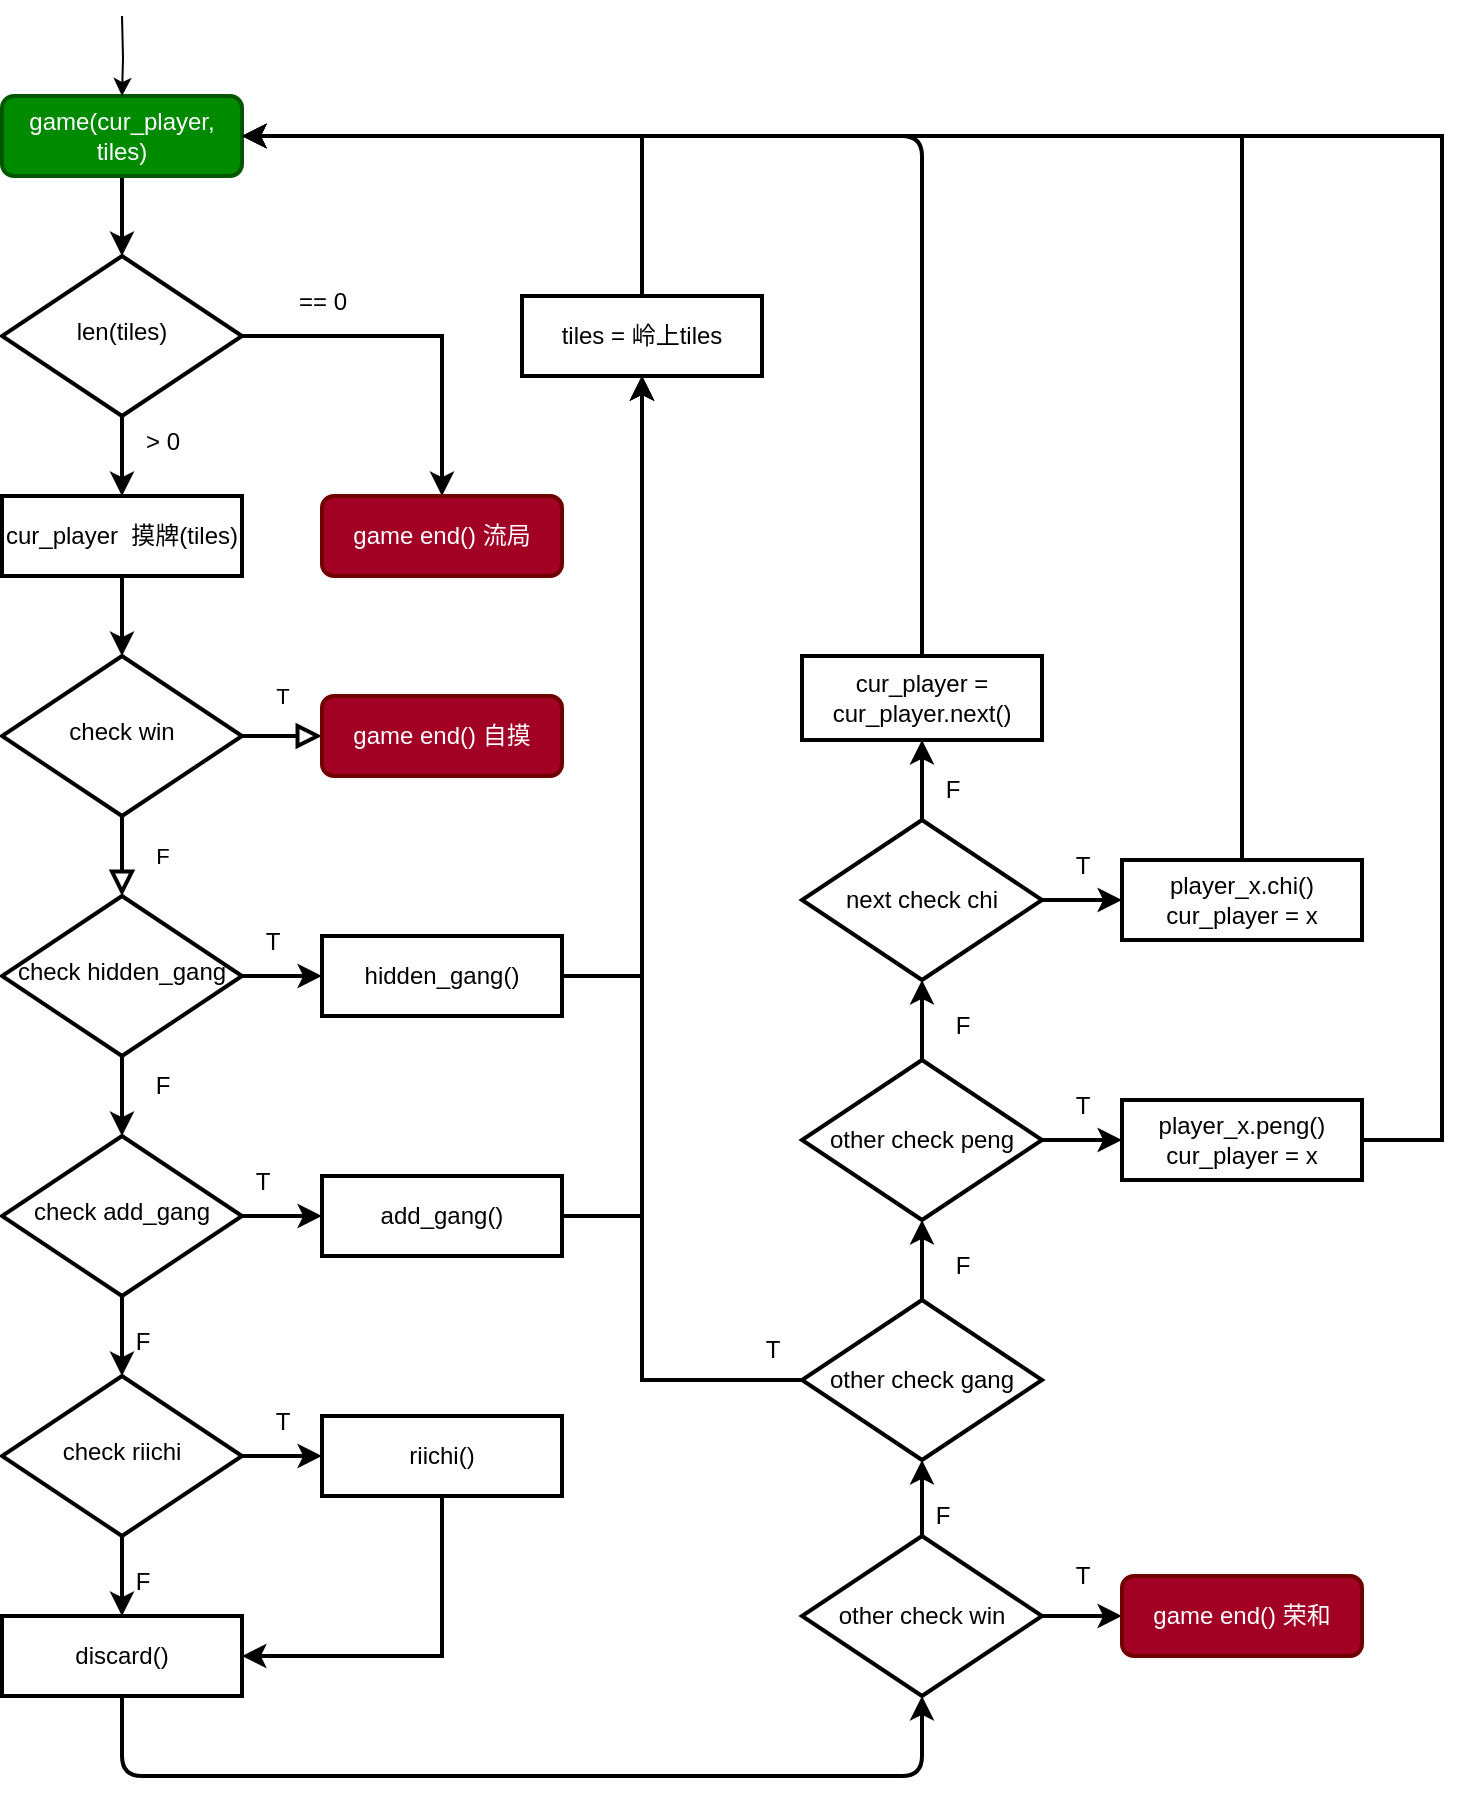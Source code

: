 <mxfile>
    <diagram id="C5RBs43oDa-KdzZeNtuy" name="Page-1">
        <mxGraphModel dx="793" dy="729" grid="1" gridSize="10" guides="1" tooltips="1" connect="1" arrows="1" fold="1" page="1" pageScale="1" pageWidth="827" pageHeight="1169" math="0" shadow="0">
            <root>
                <mxCell id="WIyWlLk6GJQsqaUBKTNV-0"/>
                <mxCell id="WIyWlLk6GJQsqaUBKTNV-1" parent="WIyWlLk6GJQsqaUBKTNV-0"/>
                <mxCell id="sFg-MnP2MMh_Ai7EJOVE-17" style="edgeStyle=orthogonalEdgeStyle;rounded=0;orthogonalLoop=1;jettySize=auto;html=1;entryX=0.5;entryY=0;entryDx=0;entryDy=0;strokeWidth=2;" edge="1" parent="WIyWlLk6GJQsqaUBKTNV-1" source="WIyWlLk6GJQsqaUBKTNV-3" target="sFg-MnP2MMh_Ai7EJOVE-16">
                    <mxGeometry relative="1" as="geometry"/>
                </mxCell>
                <mxCell id="WIyWlLk6GJQsqaUBKTNV-3" value="game(cur_player, tiles)" style="rounded=1;whiteSpace=wrap;html=1;fontSize=12;glass=0;strokeWidth=2;shadow=0;fillColor=#008a00;fontColor=#ffffff;strokeColor=#005700;" parent="WIyWlLk6GJQsqaUBKTNV-1" vertex="1">
                    <mxGeometry x="40" y="80" width="120" height="40" as="geometry"/>
                </mxCell>
                <mxCell id="WIyWlLk6GJQsqaUBKTNV-4" value="F" style="rounded=0;html=1;jettySize=auto;orthogonalLoop=1;fontSize=11;endArrow=block;endFill=0;endSize=8;strokeWidth=2;shadow=0;labelBackgroundColor=none;edgeStyle=orthogonalEdgeStyle;" parent="WIyWlLk6GJQsqaUBKTNV-1" source="WIyWlLk6GJQsqaUBKTNV-6" target="WIyWlLk6GJQsqaUBKTNV-10" edge="1">
                    <mxGeometry y="20" relative="1" as="geometry">
                        <mxPoint as="offset"/>
                    </mxGeometry>
                </mxCell>
                <mxCell id="WIyWlLk6GJQsqaUBKTNV-5" value="T" style="edgeStyle=orthogonalEdgeStyle;rounded=0;html=1;jettySize=auto;orthogonalLoop=1;fontSize=11;endArrow=block;endFill=0;endSize=8;strokeWidth=2;shadow=0;labelBackgroundColor=none;" parent="WIyWlLk6GJQsqaUBKTNV-1" source="WIyWlLk6GJQsqaUBKTNV-6" target="WIyWlLk6GJQsqaUBKTNV-7" edge="1">
                    <mxGeometry y="20" relative="1" as="geometry">
                        <mxPoint as="offset"/>
                    </mxGeometry>
                </mxCell>
                <mxCell id="WIyWlLk6GJQsqaUBKTNV-6" value="check win" style="rhombus;whiteSpace=wrap;html=1;shadow=0;fontFamily=Helvetica;fontSize=12;align=center;strokeWidth=2;spacing=6;spacingTop=-4;" parent="WIyWlLk6GJQsqaUBKTNV-1" vertex="1">
                    <mxGeometry x="40" y="360" width="120" height="80" as="geometry"/>
                </mxCell>
                <mxCell id="WIyWlLk6GJQsqaUBKTNV-7" value="game end() 自摸" style="rounded=1;whiteSpace=wrap;html=1;fontSize=12;glass=0;strokeWidth=2;shadow=0;fillColor=#a20025;fontColor=#ffffff;strokeColor=#6F0000;" parent="WIyWlLk6GJQsqaUBKTNV-1" vertex="1">
                    <mxGeometry x="200" y="380" width="120" height="40" as="geometry"/>
                </mxCell>
                <mxCell id="XQkO3kHhgzbG23Czoy1l-5" style="edgeStyle=orthogonalEdgeStyle;rounded=0;orthogonalLoop=1;jettySize=auto;html=1;entryX=0;entryY=0.5;entryDx=0;entryDy=0;strokeWidth=2;" parent="WIyWlLk6GJQsqaUBKTNV-1" source="WIyWlLk6GJQsqaUBKTNV-10" target="XQkO3kHhgzbG23Czoy1l-4" edge="1">
                    <mxGeometry relative="1" as="geometry"/>
                </mxCell>
                <mxCell id="XQkO3kHhgzbG23Czoy1l-11" style="edgeStyle=orthogonalEdgeStyle;rounded=0;orthogonalLoop=1;jettySize=auto;html=1;entryX=0.5;entryY=0;entryDx=0;entryDy=0;strokeWidth=2;" parent="WIyWlLk6GJQsqaUBKTNV-1" source="WIyWlLk6GJQsqaUBKTNV-10" target="XQkO3kHhgzbG23Czoy1l-10" edge="1">
                    <mxGeometry relative="1" as="geometry"/>
                </mxCell>
                <mxCell id="WIyWlLk6GJQsqaUBKTNV-10" value="check hidden_gang" style="rhombus;whiteSpace=wrap;html=1;shadow=0;fontFamily=Helvetica;fontSize=12;align=center;strokeWidth=2;spacing=6;spacingTop=-4;" parent="WIyWlLk6GJQsqaUBKTNV-1" vertex="1">
                    <mxGeometry x="40" y="480" width="120" height="80" as="geometry"/>
                </mxCell>
                <mxCell id="XQkO3kHhgzbG23Czoy1l-3" style="edgeStyle=orthogonalEdgeStyle;rounded=0;orthogonalLoop=1;jettySize=auto;html=1;entryX=0.5;entryY=0;entryDx=0;entryDy=0;strokeWidth=2;" parent="WIyWlLk6GJQsqaUBKTNV-1" source="XQkO3kHhgzbG23Czoy1l-0" target="WIyWlLk6GJQsqaUBKTNV-6" edge="1">
                    <mxGeometry relative="1" as="geometry"/>
                </mxCell>
                <mxCell id="XQkO3kHhgzbG23Czoy1l-0" value="cur_player&amp;nbsp; 摸牌(tiles)" style="rounded=0;whiteSpace=wrap;html=1;strokeWidth=2;" parent="WIyWlLk6GJQsqaUBKTNV-1" vertex="1">
                    <mxGeometry x="40" y="280" width="120" height="40" as="geometry"/>
                </mxCell>
                <mxCell id="XQkO3kHhgzbG23Czoy1l-50" style="edgeStyle=orthogonalEdgeStyle;rounded=0;orthogonalLoop=1;jettySize=auto;html=1;entryX=0.5;entryY=1;entryDx=0;entryDy=0;strokeWidth=2;" parent="WIyWlLk6GJQsqaUBKTNV-1" source="XQkO3kHhgzbG23Czoy1l-4" target="XQkO3kHhgzbG23Czoy1l-48" edge="1">
                    <mxGeometry relative="1" as="geometry">
                        <Array as="points">
                            <mxPoint x="360" y="520"/>
                        </Array>
                    </mxGeometry>
                </mxCell>
                <mxCell id="XQkO3kHhgzbG23Czoy1l-4" value="hidden_gang()" style="rounded=0;whiteSpace=wrap;html=1;strokeWidth=2;" parent="WIyWlLk6GJQsqaUBKTNV-1" vertex="1">
                    <mxGeometry x="200" y="500" width="120" height="40" as="geometry"/>
                </mxCell>
                <mxCell id="XQkO3kHhgzbG23Czoy1l-8" value="T" style="text;html=1;align=center;verticalAlign=middle;resizable=0;points=[];autosize=1;strokeColor=none;fillColor=none;strokeWidth=2;" parent="WIyWlLk6GJQsqaUBKTNV-1" vertex="1">
                    <mxGeometry x="160" y="488" width="30" height="30" as="geometry"/>
                </mxCell>
                <mxCell id="XQkO3kHhgzbG23Czoy1l-14" style="edgeStyle=orthogonalEdgeStyle;rounded=0;orthogonalLoop=1;jettySize=auto;html=1;exitX=1;exitY=0.5;exitDx=0;exitDy=0;entryX=0;entryY=0.5;entryDx=0;entryDy=0;strokeWidth=2;" parent="WIyWlLk6GJQsqaUBKTNV-1" source="XQkO3kHhgzbG23Czoy1l-10" target="XQkO3kHhgzbG23Czoy1l-13" edge="1">
                    <mxGeometry relative="1" as="geometry"/>
                </mxCell>
                <mxCell id="XQkO3kHhgzbG23Czoy1l-18" style="edgeStyle=orthogonalEdgeStyle;rounded=0;orthogonalLoop=1;jettySize=auto;html=1;entryX=0.5;entryY=0;entryDx=0;entryDy=0;strokeWidth=2;" parent="WIyWlLk6GJQsqaUBKTNV-1" source="XQkO3kHhgzbG23Czoy1l-10" target="XQkO3kHhgzbG23Czoy1l-17" edge="1">
                    <mxGeometry relative="1" as="geometry"/>
                </mxCell>
                <mxCell id="XQkO3kHhgzbG23Czoy1l-10" value="check add_gang" style="rhombus;whiteSpace=wrap;html=1;shadow=0;fontFamily=Helvetica;fontSize=12;align=center;strokeWidth=2;spacing=6;spacingTop=-4;" parent="WIyWlLk6GJQsqaUBKTNV-1" vertex="1">
                    <mxGeometry x="40" y="600" width="120" height="80" as="geometry"/>
                </mxCell>
                <mxCell id="XQkO3kHhgzbG23Czoy1l-12" value="F" style="text;html=1;align=center;verticalAlign=middle;resizable=0;points=[];autosize=1;strokeColor=none;fillColor=none;strokeWidth=2;" parent="WIyWlLk6GJQsqaUBKTNV-1" vertex="1">
                    <mxGeometry x="105" y="560" width="30" height="30" as="geometry"/>
                </mxCell>
                <mxCell id="XQkO3kHhgzbG23Czoy1l-51" style="edgeStyle=orthogonalEdgeStyle;rounded=0;orthogonalLoop=1;jettySize=auto;html=1;entryX=0.5;entryY=1;entryDx=0;entryDy=0;strokeWidth=2;" parent="WIyWlLk6GJQsqaUBKTNV-1" source="XQkO3kHhgzbG23Czoy1l-13" target="XQkO3kHhgzbG23Czoy1l-48" edge="1">
                    <mxGeometry relative="1" as="geometry">
                        <Array as="points">
                            <mxPoint x="360" y="640"/>
                        </Array>
                    </mxGeometry>
                </mxCell>
                <mxCell id="XQkO3kHhgzbG23Czoy1l-13" value="add_gang()" style="rounded=0;whiteSpace=wrap;html=1;strokeWidth=2;" parent="WIyWlLk6GJQsqaUBKTNV-1" vertex="1">
                    <mxGeometry x="200" y="620" width="120" height="40" as="geometry"/>
                </mxCell>
                <mxCell id="XQkO3kHhgzbG23Czoy1l-15" value="T" style="text;html=1;align=center;verticalAlign=middle;resizable=0;points=[];autosize=1;strokeColor=none;fillColor=none;strokeWidth=2;" parent="WIyWlLk6GJQsqaUBKTNV-1" vertex="1">
                    <mxGeometry x="155" y="608" width="30" height="30" as="geometry"/>
                </mxCell>
                <mxCell id="XQkO3kHhgzbG23Czoy1l-21" style="edgeStyle=orthogonalEdgeStyle;rounded=0;orthogonalLoop=1;jettySize=auto;html=1;exitX=1;exitY=0.5;exitDx=0;exitDy=0;entryX=0;entryY=0.5;entryDx=0;entryDy=0;strokeWidth=2;" parent="WIyWlLk6GJQsqaUBKTNV-1" source="XQkO3kHhgzbG23Czoy1l-17" target="XQkO3kHhgzbG23Czoy1l-20" edge="1">
                    <mxGeometry relative="1" as="geometry"/>
                </mxCell>
                <mxCell id="XQkO3kHhgzbG23Czoy1l-24" style="edgeStyle=orthogonalEdgeStyle;rounded=0;orthogonalLoop=1;jettySize=auto;html=1;entryX=0.5;entryY=0;entryDx=0;entryDy=0;strokeWidth=2;" parent="WIyWlLk6GJQsqaUBKTNV-1" source="XQkO3kHhgzbG23Czoy1l-17" target="XQkO3kHhgzbG23Czoy1l-23" edge="1">
                    <mxGeometry relative="1" as="geometry"/>
                </mxCell>
                <mxCell id="XQkO3kHhgzbG23Czoy1l-17" value="check riichi" style="rhombus;whiteSpace=wrap;html=1;shadow=0;fontFamily=Helvetica;fontSize=12;align=center;strokeWidth=2;spacing=6;spacingTop=-4;" parent="WIyWlLk6GJQsqaUBKTNV-1" vertex="1">
                    <mxGeometry x="40" y="720" width="120" height="80" as="geometry"/>
                </mxCell>
                <mxCell id="XQkO3kHhgzbG23Czoy1l-19" value="F" style="text;html=1;align=center;verticalAlign=middle;resizable=0;points=[];autosize=1;strokeColor=none;fillColor=none;strokeWidth=2;" parent="WIyWlLk6GJQsqaUBKTNV-1" vertex="1">
                    <mxGeometry x="95" y="688" width="30" height="30" as="geometry"/>
                </mxCell>
                <mxCell id="XQkO3kHhgzbG23Czoy1l-27" style="edgeStyle=orthogonalEdgeStyle;rounded=0;orthogonalLoop=1;jettySize=auto;html=1;entryX=1;entryY=0.5;entryDx=0;entryDy=0;strokeWidth=2;" parent="WIyWlLk6GJQsqaUBKTNV-1" source="XQkO3kHhgzbG23Czoy1l-20" target="XQkO3kHhgzbG23Czoy1l-23" edge="1">
                    <mxGeometry relative="1" as="geometry">
                        <Array as="points">
                            <mxPoint x="260" y="860"/>
                        </Array>
                    </mxGeometry>
                </mxCell>
                <mxCell id="XQkO3kHhgzbG23Czoy1l-20" value="riichi()" style="rounded=0;whiteSpace=wrap;html=1;strokeWidth=2;" parent="WIyWlLk6GJQsqaUBKTNV-1" vertex="1">
                    <mxGeometry x="200" y="740" width="120" height="40" as="geometry"/>
                </mxCell>
                <mxCell id="XQkO3kHhgzbG23Czoy1l-22" value="T" style="text;html=1;align=center;verticalAlign=middle;resizable=0;points=[];autosize=1;strokeColor=none;fillColor=none;strokeWidth=2;" parent="WIyWlLk6GJQsqaUBKTNV-1" vertex="1">
                    <mxGeometry x="165" y="728" width="30" height="30" as="geometry"/>
                </mxCell>
                <mxCell id="9" style="edgeStyle=none;html=1;entryX=0.5;entryY=1;entryDx=0;entryDy=0;strokeWidth=2;" parent="WIyWlLk6GJQsqaUBKTNV-1" source="XQkO3kHhgzbG23Czoy1l-23" target="7" edge="1">
                    <mxGeometry relative="1" as="geometry">
                        <Array as="points">
                            <mxPoint x="100" y="920"/>
                            <mxPoint x="500" y="920"/>
                        </Array>
                    </mxGeometry>
                </mxCell>
                <mxCell id="XQkO3kHhgzbG23Czoy1l-23" value="discard()" style="rounded=0;whiteSpace=wrap;html=1;strokeWidth=2;" parent="WIyWlLk6GJQsqaUBKTNV-1" vertex="1">
                    <mxGeometry x="40" y="840" width="120" height="40" as="geometry"/>
                </mxCell>
                <mxCell id="XQkO3kHhgzbG23Czoy1l-25" value="F" style="text;html=1;align=center;verticalAlign=middle;resizable=0;points=[];autosize=1;strokeColor=none;fillColor=none;strokeWidth=2;" parent="WIyWlLk6GJQsqaUBKTNV-1" vertex="1">
                    <mxGeometry x="95" y="808" width="30" height="30" as="geometry"/>
                </mxCell>
                <mxCell id="XQkO3kHhgzbG23Czoy1l-33" style="edgeStyle=orthogonalEdgeStyle;rounded=0;orthogonalLoop=1;jettySize=auto;html=1;entryX=0.5;entryY=1;entryDx=0;entryDy=0;strokeWidth=2;" parent="WIyWlLk6GJQsqaUBKTNV-1" source="XQkO3kHhgzbG23Czoy1l-30" target="XQkO3kHhgzbG23Czoy1l-31" edge="1">
                    <mxGeometry relative="1" as="geometry"/>
                </mxCell>
                <mxCell id="XQkO3kHhgzbG23Czoy1l-53" style="edgeStyle=orthogonalEdgeStyle;rounded=0;orthogonalLoop=1;jettySize=auto;html=1;entryX=0.5;entryY=1;entryDx=0;entryDy=0;strokeWidth=2;" parent="WIyWlLk6GJQsqaUBKTNV-1" source="XQkO3kHhgzbG23Czoy1l-30" target="XQkO3kHhgzbG23Czoy1l-48" edge="1">
                    <mxGeometry relative="1" as="geometry"/>
                </mxCell>
                <mxCell id="XQkO3kHhgzbG23Czoy1l-30" value="other check gang" style="rhombus;whiteSpace=wrap;html=1;strokeWidth=2;" parent="WIyWlLk6GJQsqaUBKTNV-1" vertex="1">
                    <mxGeometry x="440" y="682" width="120" height="80" as="geometry"/>
                </mxCell>
                <mxCell id="XQkO3kHhgzbG23Czoy1l-34" style="edgeStyle=orthogonalEdgeStyle;rounded=0;orthogonalLoop=1;jettySize=auto;html=1;entryX=0.5;entryY=1;entryDx=0;entryDy=0;strokeWidth=2;" parent="WIyWlLk6GJQsqaUBKTNV-1" source="XQkO3kHhgzbG23Czoy1l-31" target="XQkO3kHhgzbG23Czoy1l-32" edge="1">
                    <mxGeometry relative="1" as="geometry"/>
                </mxCell>
                <mxCell id="XQkO3kHhgzbG23Czoy1l-40" style="edgeStyle=orthogonalEdgeStyle;rounded=0;orthogonalLoop=1;jettySize=auto;html=1;entryX=0;entryY=0.5;entryDx=0;entryDy=0;strokeWidth=2;" parent="WIyWlLk6GJQsqaUBKTNV-1" source="XQkO3kHhgzbG23Czoy1l-31" target="XQkO3kHhgzbG23Czoy1l-39" edge="1">
                    <mxGeometry relative="1" as="geometry"/>
                </mxCell>
                <mxCell id="XQkO3kHhgzbG23Czoy1l-31" value="other check peng" style="rhombus;whiteSpace=wrap;html=1;strokeWidth=2;" parent="WIyWlLk6GJQsqaUBKTNV-1" vertex="1">
                    <mxGeometry x="440" y="562" width="120" height="80" as="geometry"/>
                </mxCell>
                <mxCell id="XQkO3kHhgzbG23Czoy1l-44" style="edgeStyle=orthogonalEdgeStyle;rounded=0;orthogonalLoop=1;jettySize=auto;html=1;entryX=0;entryY=0.5;entryDx=0;entryDy=0;strokeWidth=2;" parent="WIyWlLk6GJQsqaUBKTNV-1" source="XQkO3kHhgzbG23Czoy1l-32" target="XQkO3kHhgzbG23Czoy1l-42" edge="1">
                    <mxGeometry relative="1" as="geometry"/>
                </mxCell>
                <mxCell id="1" style="edgeStyle=none;html=1;exitX=0.5;exitY=0;exitDx=0;exitDy=0;entryX=0.5;entryY=1;entryDx=0;entryDy=0;strokeWidth=2;" parent="WIyWlLk6GJQsqaUBKTNV-1" source="XQkO3kHhgzbG23Czoy1l-32" target="0" edge="1">
                    <mxGeometry relative="1" as="geometry"/>
                </mxCell>
                <mxCell id="XQkO3kHhgzbG23Czoy1l-32" value="next check chi" style="rhombus;whiteSpace=wrap;html=1;strokeWidth=2;" parent="WIyWlLk6GJQsqaUBKTNV-1" vertex="1">
                    <mxGeometry x="440" y="442" width="120" height="80" as="geometry"/>
                </mxCell>
                <mxCell id="XQkO3kHhgzbG23Czoy1l-35" value="F" style="text;html=1;align=center;verticalAlign=middle;resizable=0;points=[];autosize=1;strokeColor=none;fillColor=none;strokeWidth=2;" parent="WIyWlLk6GJQsqaUBKTNV-1" vertex="1">
                    <mxGeometry x="505" y="650" width="30" height="30" as="geometry"/>
                </mxCell>
                <mxCell id="XQkO3kHhgzbG23Czoy1l-36" value="F" style="text;html=1;align=center;verticalAlign=middle;resizable=0;points=[];autosize=1;strokeColor=none;fillColor=none;strokeWidth=2;" parent="WIyWlLk6GJQsqaUBKTNV-1" vertex="1">
                    <mxGeometry x="505" y="530" width="30" height="30" as="geometry"/>
                </mxCell>
                <mxCell id="XQkO3kHhgzbG23Czoy1l-38" value="T" style="text;html=1;align=center;verticalAlign=middle;resizable=0;points=[];autosize=1;strokeColor=none;fillColor=none;strokeWidth=2;" parent="WIyWlLk6GJQsqaUBKTNV-1" vertex="1">
                    <mxGeometry x="410" y="692" width="30" height="30" as="geometry"/>
                </mxCell>
                <mxCell id="XQkO3kHhgzbG23Czoy1l-47" style="edgeStyle=orthogonalEdgeStyle;rounded=0;orthogonalLoop=1;jettySize=auto;html=1;entryX=1;entryY=0.5;entryDx=0;entryDy=0;strokeWidth=2;" parent="WIyWlLk6GJQsqaUBKTNV-1" source="XQkO3kHhgzbG23Czoy1l-39" target="WIyWlLk6GJQsqaUBKTNV-3" edge="1">
                    <mxGeometry relative="1" as="geometry">
                        <Array as="points">
                            <mxPoint x="760" y="602"/>
                            <mxPoint x="760" y="100"/>
                        </Array>
                    </mxGeometry>
                </mxCell>
                <mxCell id="XQkO3kHhgzbG23Czoy1l-39" value="player_x.peng()&lt;div&gt;cur_player = x&lt;/div&gt;" style="rounded=0;whiteSpace=wrap;html=1;strokeWidth=2;" parent="WIyWlLk6GJQsqaUBKTNV-1" vertex="1">
                    <mxGeometry x="600" y="582" width="120" height="40" as="geometry"/>
                </mxCell>
                <mxCell id="XQkO3kHhgzbG23Czoy1l-41" value="T" style="text;html=1;align=center;verticalAlign=middle;resizable=0;points=[];autosize=1;strokeColor=none;fillColor=none;strokeWidth=2;" parent="WIyWlLk6GJQsqaUBKTNV-1" vertex="1">
                    <mxGeometry x="565" y="570" width="30" height="30" as="geometry"/>
                </mxCell>
                <mxCell id="XQkO3kHhgzbG23Czoy1l-45" style="edgeStyle=orthogonalEdgeStyle;rounded=0;orthogonalLoop=1;jettySize=auto;html=1;entryX=1;entryY=0.5;entryDx=0;entryDy=0;strokeWidth=2;" parent="WIyWlLk6GJQsqaUBKTNV-1" source="XQkO3kHhgzbG23Czoy1l-42" target="WIyWlLk6GJQsqaUBKTNV-3" edge="1">
                    <mxGeometry relative="1" as="geometry">
                        <Array as="points">
                            <mxPoint x="660" y="100"/>
                        </Array>
                    </mxGeometry>
                </mxCell>
                <mxCell id="XQkO3kHhgzbG23Czoy1l-42" value="player_x.chi()&lt;div&gt;cur_player = x&lt;/div&gt;" style="rounded=0;whiteSpace=wrap;html=1;strokeWidth=2;" parent="WIyWlLk6GJQsqaUBKTNV-1" vertex="1">
                    <mxGeometry x="600" y="462" width="120" height="40" as="geometry"/>
                </mxCell>
                <mxCell id="sFg-MnP2MMh_Ai7EJOVE-19" style="edgeStyle=orthogonalEdgeStyle;rounded=0;orthogonalLoop=1;jettySize=auto;html=1;entryX=1;entryY=0.5;entryDx=0;entryDy=0;strokeWidth=2;" edge="1" parent="WIyWlLk6GJQsqaUBKTNV-1" source="XQkO3kHhgzbG23Czoy1l-48" target="WIyWlLk6GJQsqaUBKTNV-3">
                    <mxGeometry relative="1" as="geometry">
                        <Array as="points">
                            <mxPoint x="360" y="100"/>
                        </Array>
                    </mxGeometry>
                </mxCell>
                <mxCell id="XQkO3kHhgzbG23Czoy1l-48" value="tiles = 岭上tiles" style="rounded=0;whiteSpace=wrap;html=1;strokeWidth=2;" parent="WIyWlLk6GJQsqaUBKTNV-1" vertex="1">
                    <mxGeometry x="300" y="180" width="120" height="40" as="geometry"/>
                </mxCell>
                <mxCell id="XQkO3kHhgzbG23Czoy1l-54" value="T" style="text;html=1;align=center;verticalAlign=middle;resizable=0;points=[];autosize=1;strokeColor=none;fillColor=none;strokeWidth=2;" parent="WIyWlLk6GJQsqaUBKTNV-1" vertex="1">
                    <mxGeometry x="565" y="450" width="30" height="30" as="geometry"/>
                </mxCell>
                <mxCell id="6" style="edgeStyle=none;html=1;entryX=1;entryY=0.5;entryDx=0;entryDy=0;strokeWidth=2;" parent="WIyWlLk6GJQsqaUBKTNV-1" source="0" target="WIyWlLk6GJQsqaUBKTNV-3" edge="1">
                    <mxGeometry relative="1" as="geometry">
                        <Array as="points">
                            <mxPoint x="500" y="100"/>
                        </Array>
                    </mxGeometry>
                </mxCell>
                <mxCell id="0" value="cur_player = cur_player.next()" style="rounded=0;whiteSpace=wrap;html=1;strokeWidth=2;" parent="WIyWlLk6GJQsqaUBKTNV-1" vertex="1">
                    <mxGeometry x="440" y="360" width="120" height="42" as="geometry"/>
                </mxCell>
                <mxCell id="2" value="F" style="text;html=1;align=center;verticalAlign=middle;resizable=0;points=[];autosize=1;strokeColor=none;fillColor=none;strokeWidth=2;" parent="WIyWlLk6GJQsqaUBKTNV-1" vertex="1">
                    <mxGeometry x="500" y="412" width="30" height="30" as="geometry"/>
                </mxCell>
                <mxCell id="10" style="edgeStyle=none;html=1;entryX=0.5;entryY=1;entryDx=0;entryDy=0;strokeWidth=2;" parent="WIyWlLk6GJQsqaUBKTNV-1" source="7" target="XQkO3kHhgzbG23Czoy1l-30" edge="1">
                    <mxGeometry relative="1" as="geometry"/>
                </mxCell>
                <mxCell id="13" style="edgeStyle=none;html=1;entryX=0;entryY=0.5;entryDx=0;entryDy=0;strokeWidth=2;" parent="WIyWlLk6GJQsqaUBKTNV-1" source="7" target="12" edge="1">
                    <mxGeometry relative="1" as="geometry"/>
                </mxCell>
                <mxCell id="7" value="other check win" style="rhombus;whiteSpace=wrap;html=1;strokeWidth=2;" parent="WIyWlLk6GJQsqaUBKTNV-1" vertex="1">
                    <mxGeometry x="440" y="800" width="120" height="80" as="geometry"/>
                </mxCell>
                <mxCell id="11" value="F" style="text;html=1;align=center;verticalAlign=middle;resizable=0;points=[];autosize=1;strokeColor=none;fillColor=none;strokeWidth=2;" parent="WIyWlLk6GJQsqaUBKTNV-1" vertex="1">
                    <mxGeometry x="495" y="775" width="30" height="30" as="geometry"/>
                </mxCell>
                <mxCell id="12" value="game end() 荣和" style="rounded=1;whiteSpace=wrap;html=1;fontSize=12;glass=0;strokeWidth=2;shadow=0;fillColor=#a20025;fontColor=#ffffff;strokeColor=#6F0000;" parent="WIyWlLk6GJQsqaUBKTNV-1" vertex="1">
                    <mxGeometry x="600" y="820" width="120" height="40" as="geometry"/>
                </mxCell>
                <mxCell id="14" value="T" style="text;html=1;align=center;verticalAlign=middle;resizable=0;points=[];autosize=1;strokeColor=none;fillColor=none;strokeWidth=2;" parent="WIyWlLk6GJQsqaUBKTNV-1" vertex="1">
                    <mxGeometry x="565" y="805" width="30" height="30" as="geometry"/>
                </mxCell>
                <mxCell id="sFg-MnP2MMh_Ai7EJOVE-15" style="edgeStyle=orthogonalEdgeStyle;rounded=0;orthogonalLoop=1;jettySize=auto;html=1;entryX=0.5;entryY=0;entryDx=0;entryDy=0;" parent="WIyWlLk6GJQsqaUBKTNV-1" target="WIyWlLk6GJQsqaUBKTNV-3" edge="1">
                    <mxGeometry relative="1" as="geometry">
                        <mxPoint x="100" y="40" as="sourcePoint"/>
                    </mxGeometry>
                </mxCell>
                <mxCell id="sFg-MnP2MMh_Ai7EJOVE-20" style="edgeStyle=orthogonalEdgeStyle;rounded=0;orthogonalLoop=1;jettySize=auto;html=1;entryX=0.5;entryY=0;entryDx=0;entryDy=0;strokeWidth=2;" edge="1" parent="WIyWlLk6GJQsqaUBKTNV-1" source="sFg-MnP2MMh_Ai7EJOVE-16" target="XQkO3kHhgzbG23Czoy1l-0">
                    <mxGeometry relative="1" as="geometry"/>
                </mxCell>
                <mxCell id="sFg-MnP2MMh_Ai7EJOVE-22" style="edgeStyle=orthogonalEdgeStyle;rounded=0;orthogonalLoop=1;jettySize=auto;html=1;entryX=0.5;entryY=0;entryDx=0;entryDy=0;strokeWidth=2;" edge="1" parent="WIyWlLk6GJQsqaUBKTNV-1" source="sFg-MnP2MMh_Ai7EJOVE-16" target="15">
                    <mxGeometry relative="1" as="geometry"/>
                </mxCell>
                <mxCell id="sFg-MnP2MMh_Ai7EJOVE-16" value="len(tiles)" style="rhombus;whiteSpace=wrap;html=1;shadow=0;fontFamily=Helvetica;fontSize=12;align=center;strokeWidth=2;spacing=6;spacingTop=-4;" vertex="1" parent="WIyWlLk6GJQsqaUBKTNV-1">
                    <mxGeometry x="40" y="160" width="120" height="80" as="geometry"/>
                </mxCell>
                <mxCell id="sFg-MnP2MMh_Ai7EJOVE-21" value="&amp;gt; 0" style="text;html=1;align=center;verticalAlign=middle;resizable=0;points=[];autosize=1;strokeColor=none;fillColor=none;strokeWidth=2;" vertex="1" parent="WIyWlLk6GJQsqaUBKTNV-1">
                    <mxGeometry x="100" y="238" width="40" height="30" as="geometry"/>
                </mxCell>
                <mxCell id="sFg-MnP2MMh_Ai7EJOVE-23" value="== 0" style="text;html=1;align=center;verticalAlign=middle;resizable=0;points=[];autosize=1;strokeColor=none;fillColor=none;strokeWidth=2;" vertex="1" parent="WIyWlLk6GJQsqaUBKTNV-1">
                    <mxGeometry x="175" y="168" width="50" height="30" as="geometry"/>
                </mxCell>
                <mxCell id="15" value="game end() 流局" style="rounded=1;whiteSpace=wrap;html=1;fontSize=12;glass=0;strokeWidth=2;shadow=0;fillColor=#a20025;fontColor=#ffffff;strokeColor=#6F0000;" vertex="1" parent="WIyWlLk6GJQsqaUBKTNV-1">
                    <mxGeometry x="200" y="280" width="120" height="40" as="geometry"/>
                </mxCell>
            </root>
        </mxGraphModel>
    </diagram>
</mxfile>